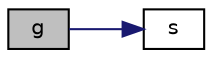 digraph "g"
{
  bgcolor="transparent";
  edge [fontname="Helvetica",fontsize="10",labelfontname="Helvetica",labelfontsize="10"];
  node [fontname="Helvetica",fontsize="10",shape=record];
  rankdir="LR";
  Node401 [label="g",height=0.2,width=0.4,color="black", fillcolor="grey75", style="filled", fontcolor="black"];
  Node401 -> Node402 [color="midnightblue",fontsize="10",style="solid",fontname="Helvetica"];
  Node402 [label="s",height=0.2,width=0.4,color="black",URL="$a19343.html#abb9c4233033fad2ad0206cd4adad3b9f"];
}
